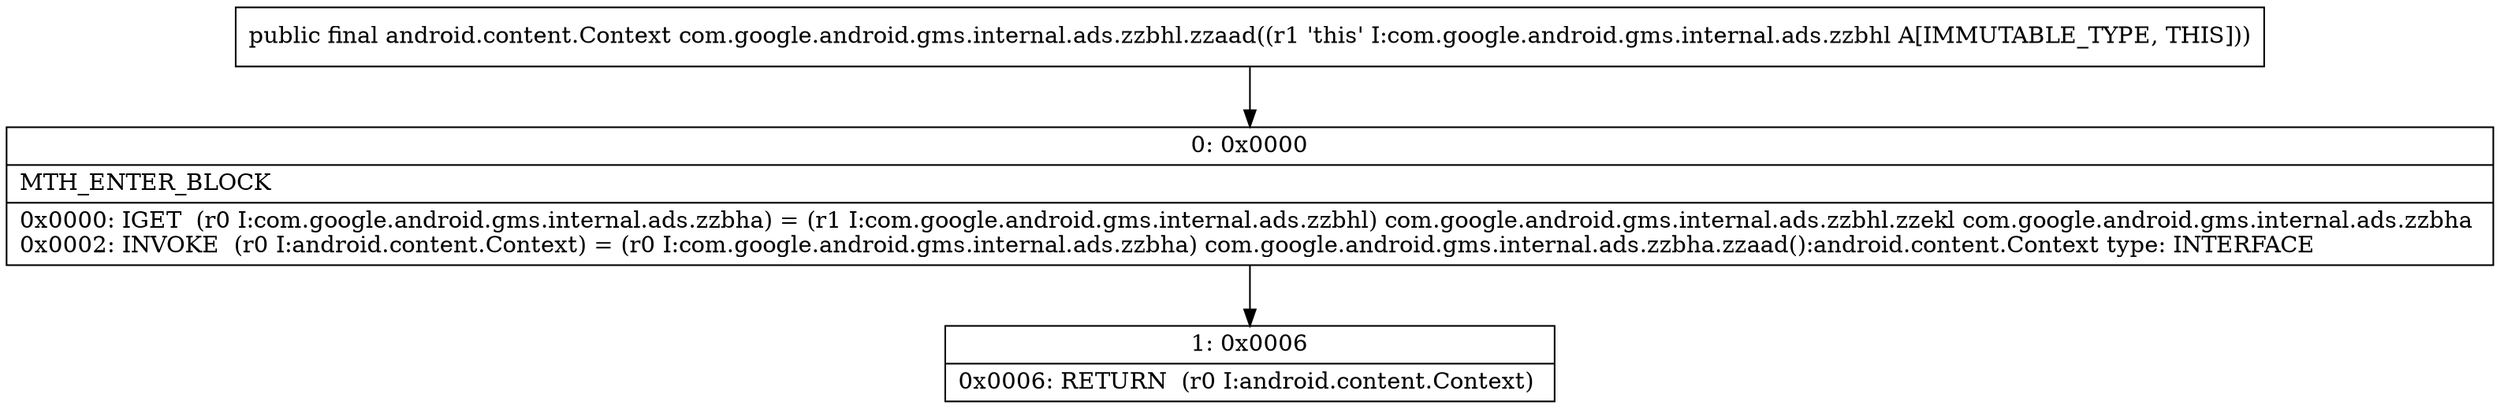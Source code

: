 digraph "CFG forcom.google.android.gms.internal.ads.zzbhl.zzaad()Landroid\/content\/Context;" {
Node_0 [shape=record,label="{0\:\ 0x0000|MTH_ENTER_BLOCK\l|0x0000: IGET  (r0 I:com.google.android.gms.internal.ads.zzbha) = (r1 I:com.google.android.gms.internal.ads.zzbhl) com.google.android.gms.internal.ads.zzbhl.zzekl com.google.android.gms.internal.ads.zzbha \l0x0002: INVOKE  (r0 I:android.content.Context) = (r0 I:com.google.android.gms.internal.ads.zzbha) com.google.android.gms.internal.ads.zzbha.zzaad():android.content.Context type: INTERFACE \l}"];
Node_1 [shape=record,label="{1\:\ 0x0006|0x0006: RETURN  (r0 I:android.content.Context) \l}"];
MethodNode[shape=record,label="{public final android.content.Context com.google.android.gms.internal.ads.zzbhl.zzaad((r1 'this' I:com.google.android.gms.internal.ads.zzbhl A[IMMUTABLE_TYPE, THIS])) }"];
MethodNode -> Node_0;
Node_0 -> Node_1;
}

